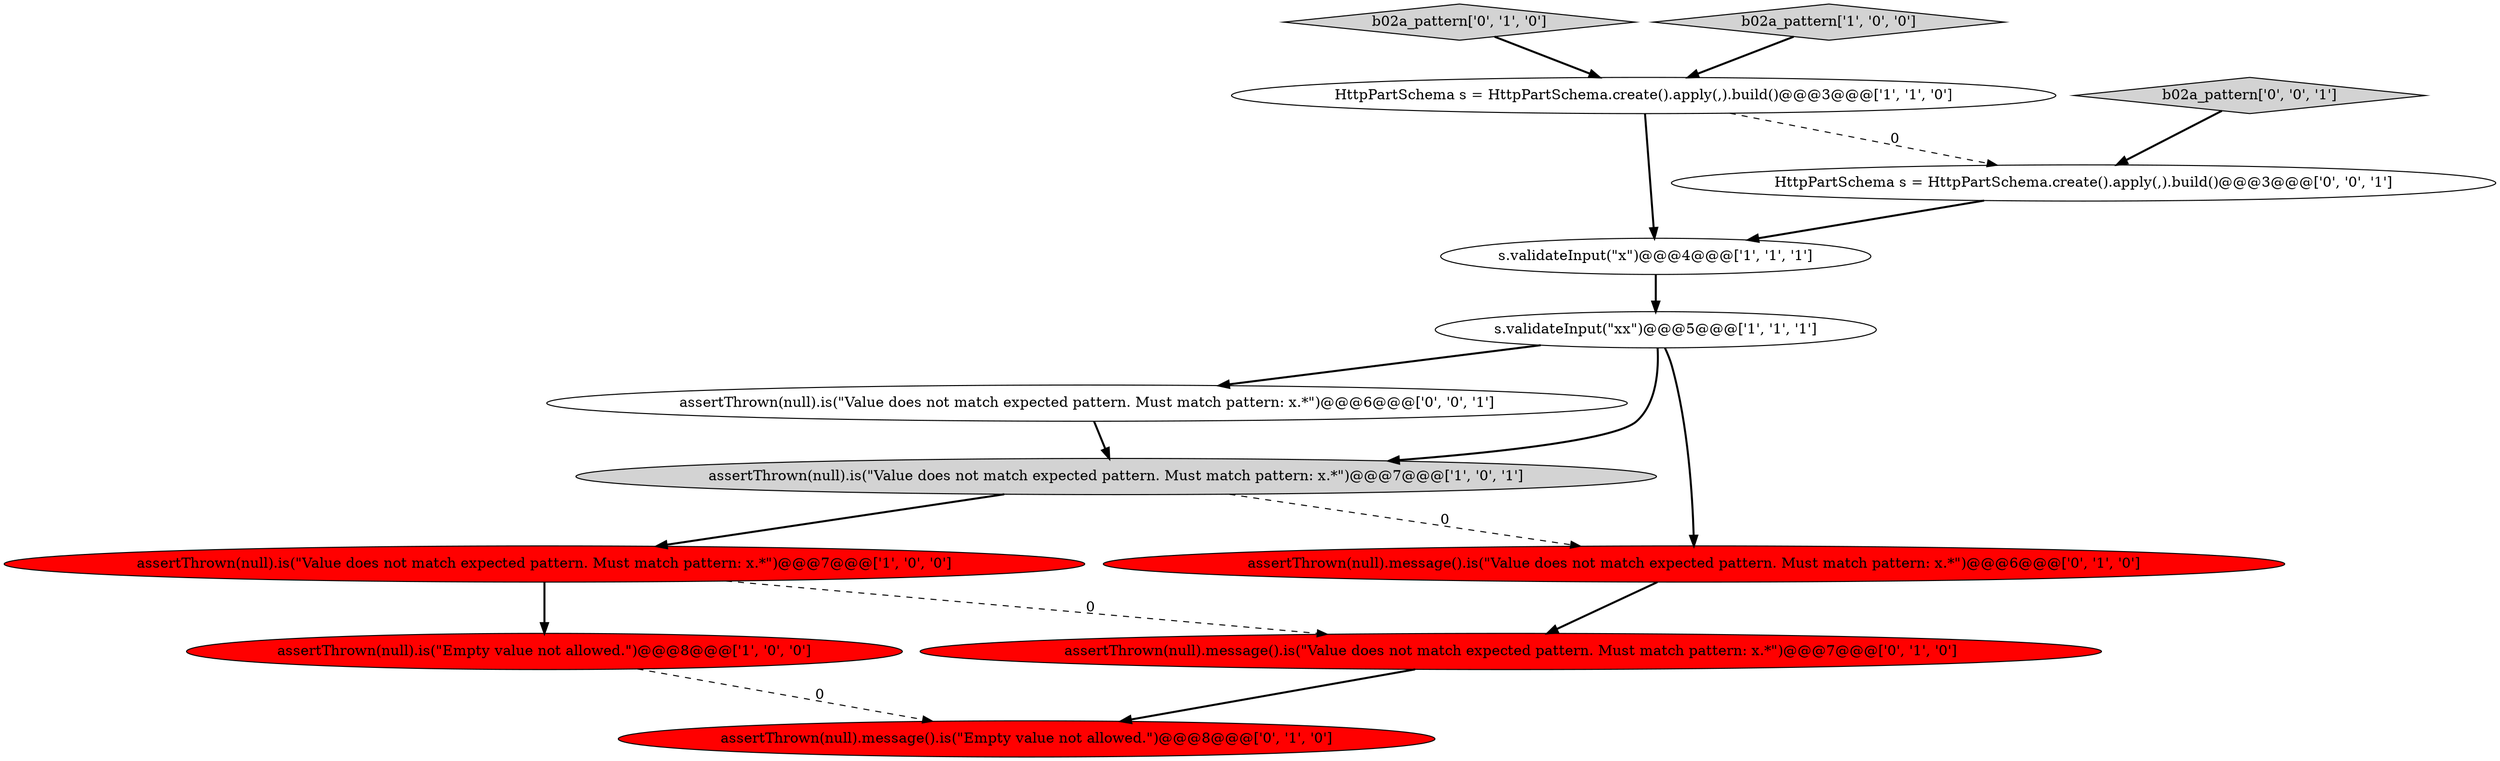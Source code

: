 digraph {
13 [style = filled, label = "HttpPartSchema s = HttpPartSchema.create().apply(,).build()@@@3@@@['0', '0', '1']", fillcolor = white, shape = ellipse image = "AAA0AAABBB3BBB"];
5 [style = filled, label = "s.validateInput(\"xx\")@@@5@@@['1', '1', '1']", fillcolor = white, shape = ellipse image = "AAA0AAABBB1BBB"];
0 [style = filled, label = "HttpPartSchema s = HttpPartSchema.create().apply(,).build()@@@3@@@['1', '1', '0']", fillcolor = white, shape = ellipse image = "AAA0AAABBB1BBB"];
1 [style = filled, label = "s.validateInput(\"x\")@@@4@@@['1', '1', '1']", fillcolor = white, shape = ellipse image = "AAA0AAABBB1BBB"];
10 [style = filled, label = "assertThrown(null).message().is(\"Value does not match expected pattern. Must match pattern: x.*\")@@@7@@@['0', '1', '0']", fillcolor = red, shape = ellipse image = "AAA1AAABBB2BBB"];
8 [style = filled, label = "b02a_pattern['0', '1', '0']", fillcolor = lightgray, shape = diamond image = "AAA0AAABBB2BBB"];
12 [style = filled, label = "assertThrown(null).is(\"Value does not match expected pattern. Must match pattern: x.*\")@@@6@@@['0', '0', '1']", fillcolor = white, shape = ellipse image = "AAA0AAABBB3BBB"];
3 [style = filled, label = "b02a_pattern['1', '0', '0']", fillcolor = lightgray, shape = diamond image = "AAA0AAABBB1BBB"];
4 [style = filled, label = "assertThrown(null).is(\"Empty value not allowed.\")@@@8@@@['1', '0', '0']", fillcolor = red, shape = ellipse image = "AAA1AAABBB1BBB"];
2 [style = filled, label = "assertThrown(null).is(\"Value does not match expected pattern. Must match pattern: x.*\")@@@7@@@['1', '0', '0']", fillcolor = red, shape = ellipse image = "AAA1AAABBB1BBB"];
9 [style = filled, label = "assertThrown(null).message().is(\"Value does not match expected pattern. Must match pattern: x.*\")@@@6@@@['0', '1', '0']", fillcolor = red, shape = ellipse image = "AAA1AAABBB2BBB"];
11 [style = filled, label = "b02a_pattern['0', '0', '1']", fillcolor = lightgray, shape = diamond image = "AAA0AAABBB3BBB"];
7 [style = filled, label = "assertThrown(null).message().is(\"Empty value not allowed.\")@@@8@@@['0', '1', '0']", fillcolor = red, shape = ellipse image = "AAA1AAABBB2BBB"];
6 [style = filled, label = "assertThrown(null).is(\"Value does not match expected pattern. Must match pattern: x.*\")@@@7@@@['1', '0', '1']", fillcolor = lightgray, shape = ellipse image = "AAA0AAABBB1BBB"];
1->5 [style = bold, label=""];
8->0 [style = bold, label=""];
0->13 [style = dashed, label="0"];
5->6 [style = bold, label=""];
9->10 [style = bold, label=""];
5->9 [style = bold, label=""];
5->12 [style = bold, label=""];
11->13 [style = bold, label=""];
12->6 [style = bold, label=""];
2->4 [style = bold, label=""];
10->7 [style = bold, label=""];
0->1 [style = bold, label=""];
4->7 [style = dashed, label="0"];
13->1 [style = bold, label=""];
3->0 [style = bold, label=""];
2->10 [style = dashed, label="0"];
6->9 [style = dashed, label="0"];
6->2 [style = bold, label=""];
}
